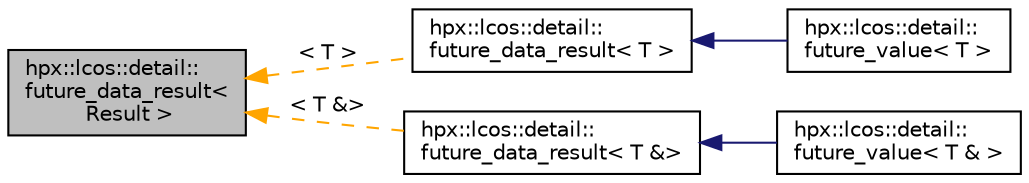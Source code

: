digraph "hpx::lcos::detail::future_data_result&lt; Result &gt;"
{
  edge [fontname="Helvetica",fontsize="10",labelfontname="Helvetica",labelfontsize="10"];
  node [fontname="Helvetica",fontsize="10",shape=record];
  rankdir="LR";
  Node0 [label="hpx::lcos::detail::\lfuture_data_result\<\l Result \>",height=0.2,width=0.4,color="black", fillcolor="grey75", style="filled", fontcolor="black"];
  Node0 -> Node1 [dir="back",color="orange",fontsize="10",style="dashed",label=" \< T \>" ,fontname="Helvetica"];
  Node1 [label="hpx::lcos::detail::\lfuture_data_result\< T \>",height=0.2,width=0.4,color="black", fillcolor="white", style="filled",URL="$d7/d1f/structhpx_1_1lcos_1_1detail_1_1future__data__result.html"];
  Node1 -> Node2 [dir="back",color="midnightblue",fontsize="10",style="solid",fontname="Helvetica"];
  Node2 [label="hpx::lcos::detail::\lfuture_value\< T \>",height=0.2,width=0.4,color="black", fillcolor="white", style="filled",URL="$d6/d54/structhpx_1_1lcos_1_1detail_1_1future__value.html"];
  Node0 -> Node3 [dir="back",color="orange",fontsize="10",style="dashed",label=" \< T &\>" ,fontname="Helvetica"];
  Node3 [label="hpx::lcos::detail::\lfuture_data_result\< T &\>",height=0.2,width=0.4,color="black", fillcolor="white", style="filled",URL="$d7/d1f/structhpx_1_1lcos_1_1detail_1_1future__data__result.html"];
  Node3 -> Node4 [dir="back",color="midnightblue",fontsize="10",style="solid",fontname="Helvetica"];
  Node4 [label="hpx::lcos::detail::\lfuture_value\< T & \>",height=0.2,width=0.4,color="black", fillcolor="white", style="filled",URL="$d7/d18/structhpx_1_1lcos_1_1detail_1_1future__value_3_01_t_01_6_01_4.html"];
}
